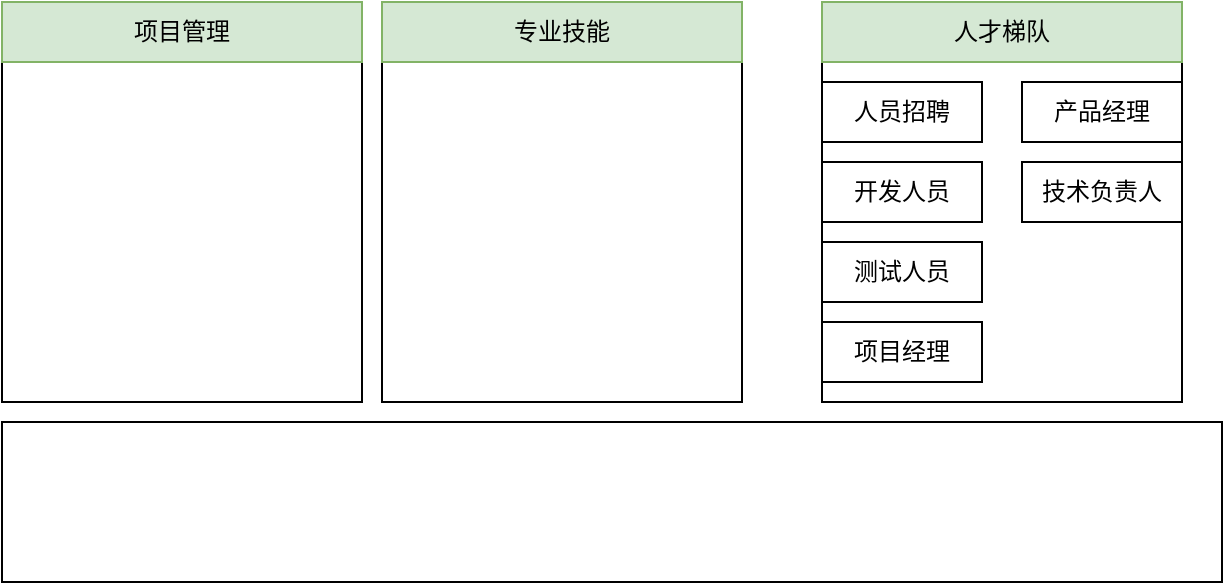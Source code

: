 <mxfile version="14.4.8" type="github">
  <diagram id="UKU3DFRLvGe0n27m7Lsg" name="第 1 页">
    <mxGraphModel dx="691" dy="471" grid="1" gridSize="10" guides="1" tooltips="1" connect="1" arrows="1" fold="1" page="1" pageScale="1" pageWidth="827" pageHeight="1169" math="0" shadow="0">
      <root>
        <mxCell id="0" />
        <mxCell id="1" parent="0" />
        <mxCell id="bVLz3vXDeYdqv_zzXwx2-1" value="" style="rounded=0;whiteSpace=wrap;html=1;" vertex="1" parent="1">
          <mxGeometry x="110" y="370" width="610" height="80" as="geometry" />
        </mxCell>
        <mxCell id="bVLz3vXDeYdqv_zzXwx2-2" value="" style="rounded=0;whiteSpace=wrap;html=1;" vertex="1" parent="1">
          <mxGeometry x="110" y="160" width="180" height="200" as="geometry" />
        </mxCell>
        <mxCell id="bVLz3vXDeYdqv_zzXwx2-3" value="项目管理" style="rounded=0;whiteSpace=wrap;html=1;fillColor=#d5e8d4;strokeColor=#82b366;" vertex="1" parent="1">
          <mxGeometry x="110" y="160" width="180" height="30" as="geometry" />
        </mxCell>
        <mxCell id="bVLz3vXDeYdqv_zzXwx2-4" value="" style="rounded=0;whiteSpace=wrap;html=1;" vertex="1" parent="1">
          <mxGeometry x="300" y="160" width="180" height="200" as="geometry" />
        </mxCell>
        <mxCell id="bVLz3vXDeYdqv_zzXwx2-5" value="" style="rounded=0;whiteSpace=wrap;html=1;" vertex="1" parent="1">
          <mxGeometry x="520" y="160" width="180" height="200" as="geometry" />
        </mxCell>
        <mxCell id="bVLz3vXDeYdqv_zzXwx2-6" value="专业技能" style="rounded=0;whiteSpace=wrap;html=1;fillColor=#d5e8d4;strokeColor=#82b366;" vertex="1" parent="1">
          <mxGeometry x="300" y="160" width="180" height="30" as="geometry" />
        </mxCell>
        <mxCell id="bVLz3vXDeYdqv_zzXwx2-8" value="人才梯队" style="rounded=0;whiteSpace=wrap;html=1;fillColor=#d5e8d4;strokeColor=#82b366;" vertex="1" parent="1">
          <mxGeometry x="520" y="160" width="180" height="30" as="geometry" />
        </mxCell>
        <mxCell id="bVLz3vXDeYdqv_zzXwx2-9" value="人员招聘" style="rounded=0;whiteSpace=wrap;html=1;" vertex="1" parent="1">
          <mxGeometry x="520" y="200" width="80" height="30" as="geometry" />
        </mxCell>
        <mxCell id="bVLz3vXDeYdqv_zzXwx2-10" value="测试人员" style="rounded=0;whiteSpace=wrap;html=1;" vertex="1" parent="1">
          <mxGeometry x="520" y="280" width="80" height="30" as="geometry" />
        </mxCell>
        <mxCell id="bVLz3vXDeYdqv_zzXwx2-12" value="开发人员" style="rounded=0;whiteSpace=wrap;html=1;" vertex="1" parent="1">
          <mxGeometry x="520" y="240" width="80" height="30" as="geometry" />
        </mxCell>
        <mxCell id="bVLz3vXDeYdqv_zzXwx2-13" value="项目经理" style="rounded=0;whiteSpace=wrap;html=1;" vertex="1" parent="1">
          <mxGeometry x="520" y="320" width="80" height="30" as="geometry" />
        </mxCell>
        <mxCell id="bVLz3vXDeYdqv_zzXwx2-14" value="产品经理" style="rounded=0;whiteSpace=wrap;html=1;" vertex="1" parent="1">
          <mxGeometry x="620" y="200" width="80" height="30" as="geometry" />
        </mxCell>
        <mxCell id="bVLz3vXDeYdqv_zzXwx2-15" value="技术负责人" style="rounded=0;whiteSpace=wrap;html=1;" vertex="1" parent="1">
          <mxGeometry x="620" y="240" width="80" height="30" as="geometry" />
        </mxCell>
      </root>
    </mxGraphModel>
  </diagram>
</mxfile>
